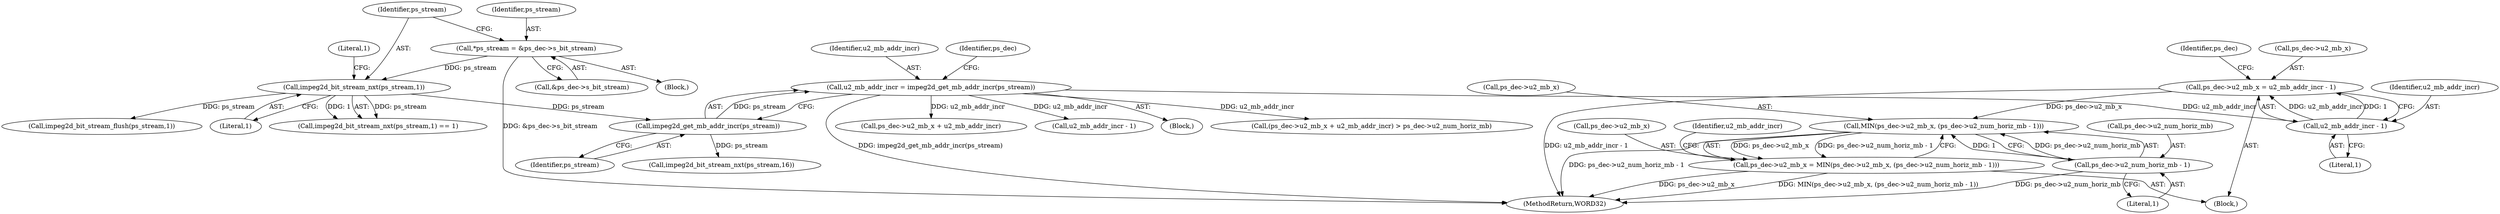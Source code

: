 digraph "0_Android_58a6822d7140137ce957c6d2fc20bae1374186c1_1@pointer" {
"1000189" [label="(Call,MIN(ps_dec->u2_mb_x, (ps_dec->u2_num_horiz_mb - 1)))"];
"1000178" [label="(Call,ps_dec->u2_mb_x = u2_mb_addr_incr - 1)"];
"1000182" [label="(Call,u2_mb_addr_incr - 1)"];
"1000169" [label="(Call,u2_mb_addr_incr = impeg2d_get_mb_addr_incr(ps_stream))"];
"1000171" [label="(Call,impeg2d_get_mb_addr_incr(ps_stream))"];
"1000159" [label="(Call,impeg2d_bit_stream_nxt(ps_stream,1))"];
"1000145" [label="(Call,*ps_stream = &ps_dec->s_bit_stream)"];
"1000193" [label="(Call,ps_dec->u2_num_horiz_mb - 1)"];
"1000185" [label="(Call,ps_dec->u2_mb_x = MIN(ps_dec->u2_mb_x, (ps_dec->u2_num_horiz_mb - 1)))"];
"1000199" [label="(Identifier,u2_mb_addr_incr)"];
"1000186" [label="(Call,ps_dec->u2_mb_x)"];
"1000143" [label="(Block,)"];
"1000182" [label="(Call,u2_mb_addr_incr - 1)"];
"1000146" [label="(Identifier,ps_stream)"];
"1000159" [label="(Call,impeg2d_bit_stream_nxt(ps_stream,1))"];
"1000194" [label="(Call,ps_dec->u2_num_horiz_mb)"];
"1000177" [label="(Block,)"];
"1000214" [label="(Call,ps_dec->u2_mb_x + u2_mb_addr_incr)"];
"1000145" [label="(Call,*ps_stream = &ps_dec->s_bit_stream)"];
"1000164" [label="(Call,impeg2d_bit_stream_flush(ps_stream,1))"];
"1000187" [label="(Identifier,ps_dec)"];
"1000197" [label="(Literal,1)"];
"1000193" [label="(Call,ps_dec->u2_num_horiz_mb - 1)"];
"1000172" [label="(Identifier,ps_stream)"];
"1000190" [label="(Call,ps_dec->u2_mb_x)"];
"1000170" [label="(Identifier,u2_mb_addr_incr)"];
"1000236" [label="(Call,u2_mb_addr_incr - 1)"];
"1000243" [label="(Call,impeg2d_bit_stream_nxt(ps_stream,16))"];
"1000160" [label="(Identifier,ps_stream)"];
"1000189" [label="(Call,MIN(ps_dec->u2_mb_x, (ps_dec->u2_num_horiz_mb - 1)))"];
"1000185" [label="(Call,ps_dec->u2_mb_x = MIN(ps_dec->u2_mb_x, (ps_dec->u2_num_horiz_mb - 1)))"];
"1000648" [label="(MethodReturn,WORD32)"];
"1000171" [label="(Call,impeg2d_get_mb_addr_incr(ps_stream))"];
"1000183" [label="(Identifier,u2_mb_addr_incr)"];
"1000169" [label="(Call,u2_mb_addr_incr = impeg2d_get_mb_addr_incr(ps_stream))"];
"1000161" [label="(Literal,1)"];
"1000158" [label="(Call,impeg2d_bit_stream_nxt(ps_stream,1) == 1)"];
"1000162" [label="(Literal,1)"];
"1000168" [label="(Block,)"];
"1000175" [label="(Identifier,ps_dec)"];
"1000184" [label="(Literal,1)"];
"1000213" [label="(Call,(ps_dec->u2_mb_x + u2_mb_addr_incr) > ps_dec->u2_num_horiz_mb)"];
"1000178" [label="(Call,ps_dec->u2_mb_x = u2_mb_addr_incr - 1)"];
"1000147" [label="(Call,&ps_dec->s_bit_stream)"];
"1000179" [label="(Call,ps_dec->u2_mb_x)"];
"1000189" -> "1000185"  [label="AST: "];
"1000189" -> "1000193"  [label="CFG: "];
"1000190" -> "1000189"  [label="AST: "];
"1000193" -> "1000189"  [label="AST: "];
"1000185" -> "1000189"  [label="CFG: "];
"1000189" -> "1000648"  [label="DDG: ps_dec->u2_num_horiz_mb - 1"];
"1000189" -> "1000185"  [label="DDG: ps_dec->u2_mb_x"];
"1000189" -> "1000185"  [label="DDG: ps_dec->u2_num_horiz_mb - 1"];
"1000178" -> "1000189"  [label="DDG: ps_dec->u2_mb_x"];
"1000193" -> "1000189"  [label="DDG: ps_dec->u2_num_horiz_mb"];
"1000193" -> "1000189"  [label="DDG: 1"];
"1000178" -> "1000177"  [label="AST: "];
"1000178" -> "1000182"  [label="CFG: "];
"1000179" -> "1000178"  [label="AST: "];
"1000182" -> "1000178"  [label="AST: "];
"1000187" -> "1000178"  [label="CFG: "];
"1000178" -> "1000648"  [label="DDG: u2_mb_addr_incr - 1"];
"1000182" -> "1000178"  [label="DDG: u2_mb_addr_incr"];
"1000182" -> "1000178"  [label="DDG: 1"];
"1000182" -> "1000184"  [label="CFG: "];
"1000183" -> "1000182"  [label="AST: "];
"1000184" -> "1000182"  [label="AST: "];
"1000169" -> "1000182"  [label="DDG: u2_mb_addr_incr"];
"1000169" -> "1000168"  [label="AST: "];
"1000169" -> "1000171"  [label="CFG: "];
"1000170" -> "1000169"  [label="AST: "];
"1000171" -> "1000169"  [label="AST: "];
"1000175" -> "1000169"  [label="CFG: "];
"1000169" -> "1000648"  [label="DDG: impeg2d_get_mb_addr_incr(ps_stream)"];
"1000171" -> "1000169"  [label="DDG: ps_stream"];
"1000169" -> "1000213"  [label="DDG: u2_mb_addr_incr"];
"1000169" -> "1000214"  [label="DDG: u2_mb_addr_incr"];
"1000169" -> "1000236"  [label="DDG: u2_mb_addr_incr"];
"1000171" -> "1000172"  [label="CFG: "];
"1000172" -> "1000171"  [label="AST: "];
"1000159" -> "1000171"  [label="DDG: ps_stream"];
"1000171" -> "1000243"  [label="DDG: ps_stream"];
"1000159" -> "1000158"  [label="AST: "];
"1000159" -> "1000161"  [label="CFG: "];
"1000160" -> "1000159"  [label="AST: "];
"1000161" -> "1000159"  [label="AST: "];
"1000162" -> "1000159"  [label="CFG: "];
"1000159" -> "1000158"  [label="DDG: ps_stream"];
"1000159" -> "1000158"  [label="DDG: 1"];
"1000145" -> "1000159"  [label="DDG: ps_stream"];
"1000159" -> "1000164"  [label="DDG: ps_stream"];
"1000145" -> "1000143"  [label="AST: "];
"1000145" -> "1000147"  [label="CFG: "];
"1000146" -> "1000145"  [label="AST: "];
"1000147" -> "1000145"  [label="AST: "];
"1000160" -> "1000145"  [label="CFG: "];
"1000145" -> "1000648"  [label="DDG: &ps_dec->s_bit_stream"];
"1000193" -> "1000197"  [label="CFG: "];
"1000194" -> "1000193"  [label="AST: "];
"1000197" -> "1000193"  [label="AST: "];
"1000193" -> "1000648"  [label="DDG: ps_dec->u2_num_horiz_mb"];
"1000185" -> "1000177"  [label="AST: "];
"1000186" -> "1000185"  [label="AST: "];
"1000199" -> "1000185"  [label="CFG: "];
"1000185" -> "1000648"  [label="DDG: ps_dec->u2_mb_x"];
"1000185" -> "1000648"  [label="DDG: MIN(ps_dec->u2_mb_x, (ps_dec->u2_num_horiz_mb - 1))"];
}
